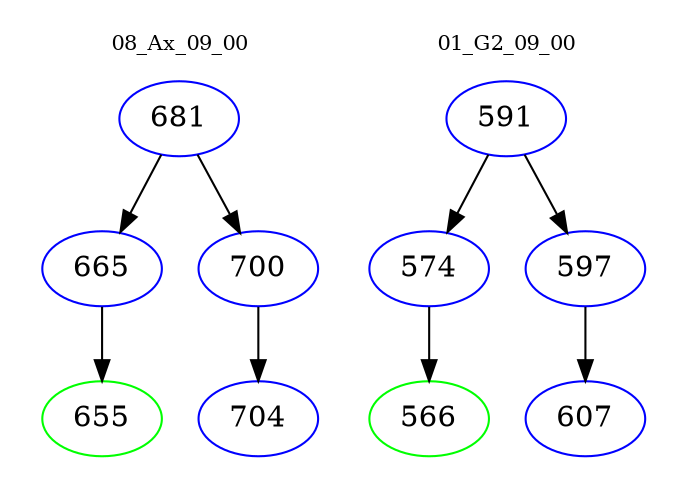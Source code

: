 digraph{
subgraph cluster_0 {
color = white
label = "08_Ax_09_00";
fontsize=10;
T0_681 [label="681", color="blue"]
T0_681 -> T0_665 [color="black"]
T0_665 [label="665", color="blue"]
T0_665 -> T0_655 [color="black"]
T0_655 [label="655", color="green"]
T0_681 -> T0_700 [color="black"]
T0_700 [label="700", color="blue"]
T0_700 -> T0_704 [color="black"]
T0_704 [label="704", color="blue"]
}
subgraph cluster_1 {
color = white
label = "01_G2_09_00";
fontsize=10;
T1_591 [label="591", color="blue"]
T1_591 -> T1_574 [color="black"]
T1_574 [label="574", color="blue"]
T1_574 -> T1_566 [color="black"]
T1_566 [label="566", color="green"]
T1_591 -> T1_597 [color="black"]
T1_597 [label="597", color="blue"]
T1_597 -> T1_607 [color="black"]
T1_607 [label="607", color="blue"]
}
}
